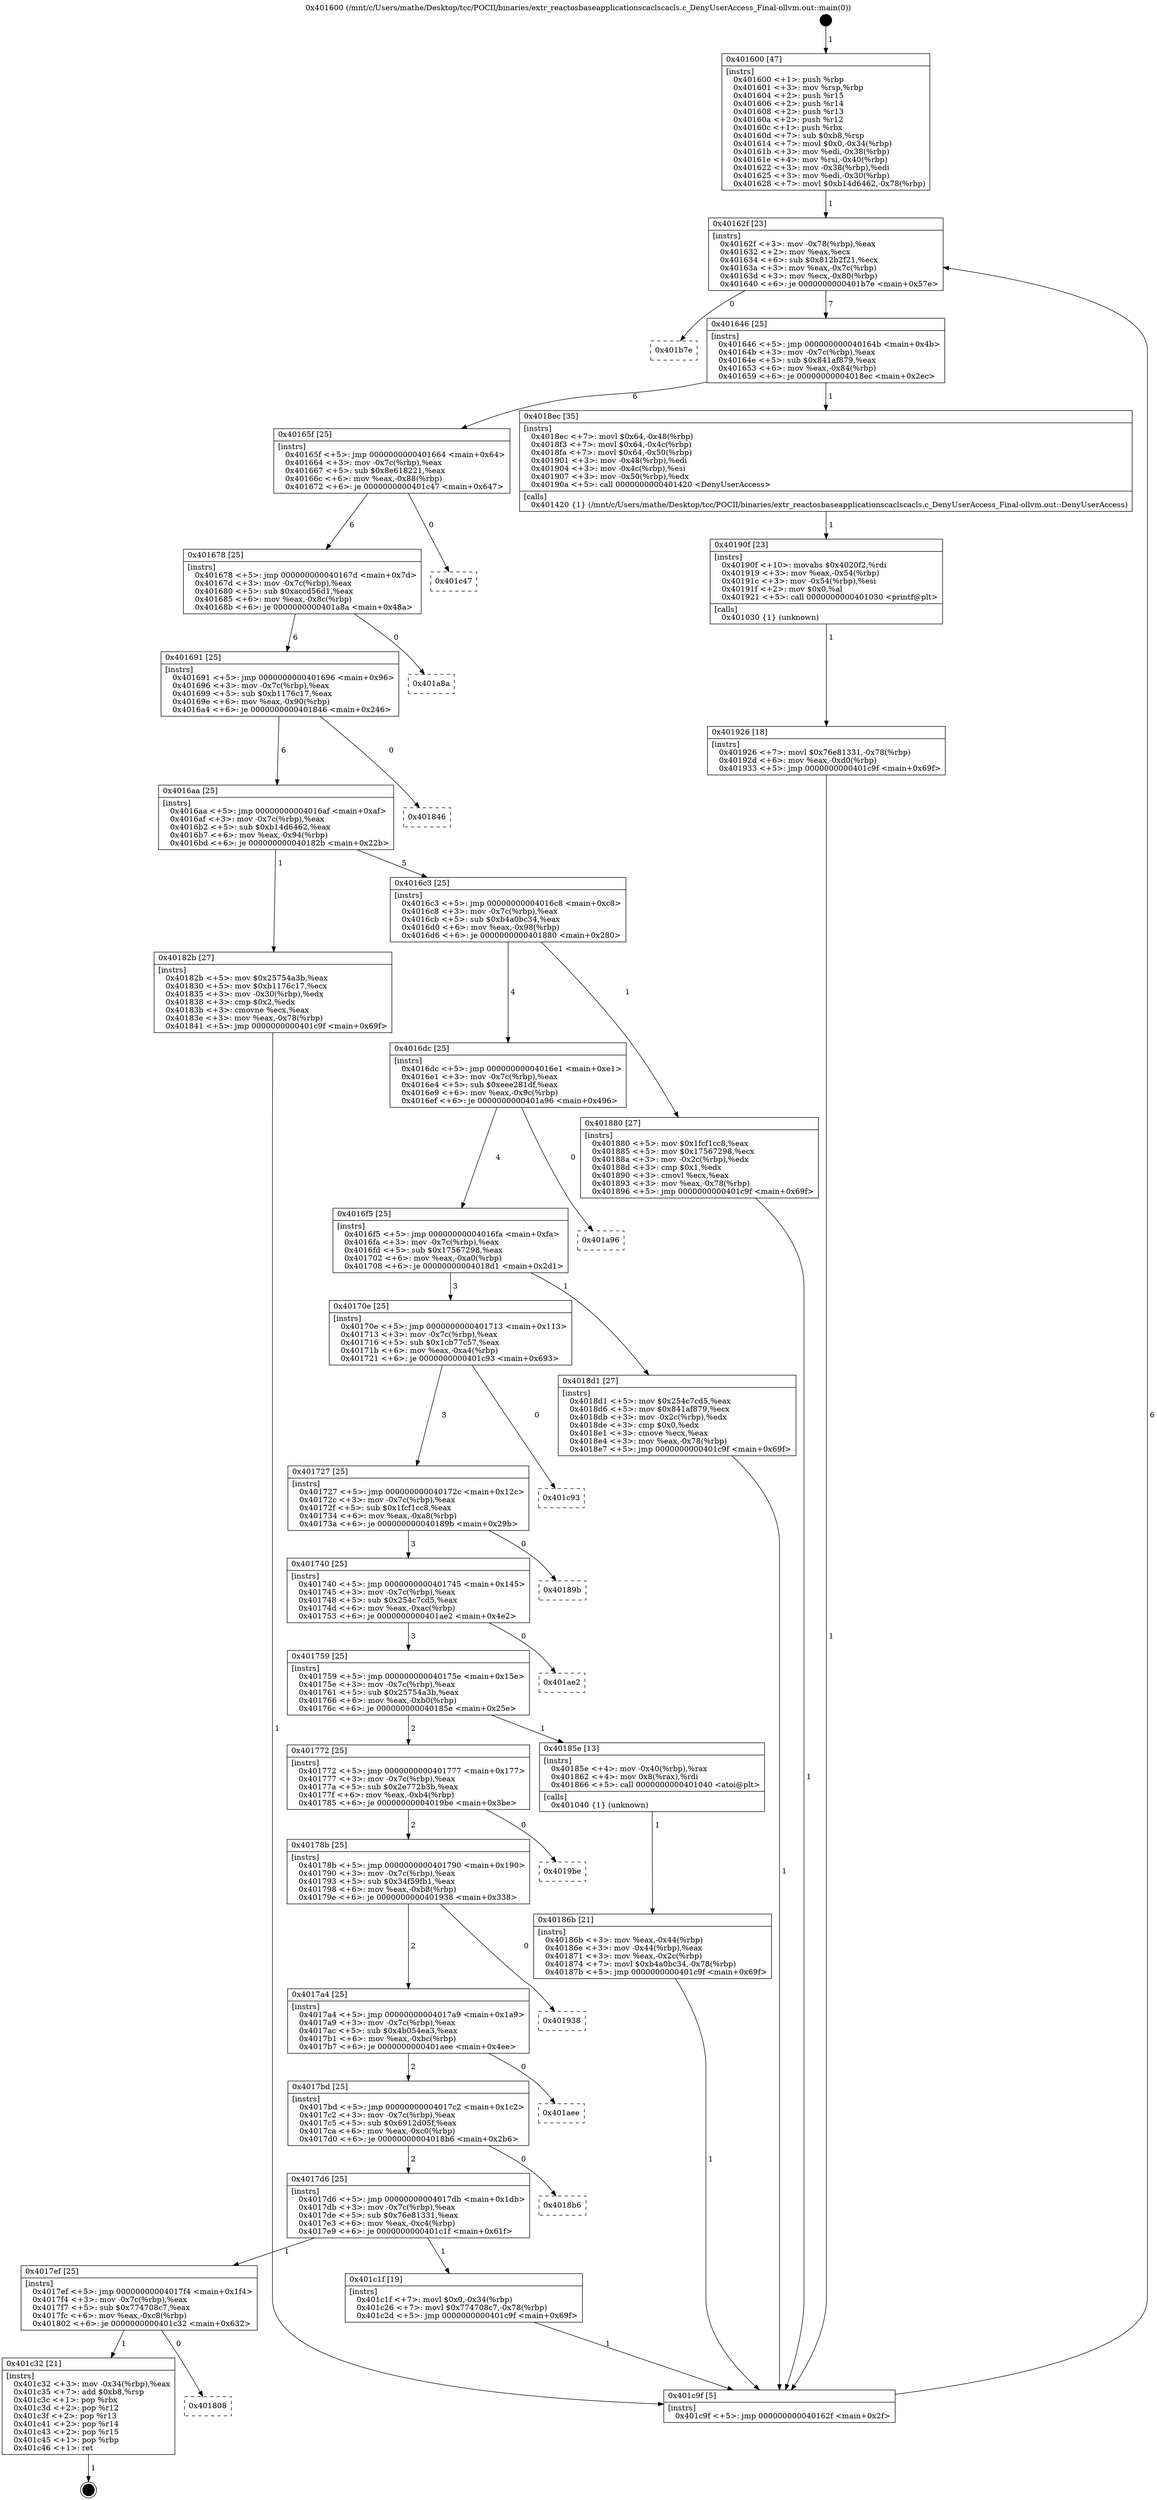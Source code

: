 digraph "0x401600" {
  label = "0x401600 (/mnt/c/Users/mathe/Desktop/tcc/POCII/binaries/extr_reactosbaseapplicationscaclscacls.c_DenyUserAccess_Final-ollvm.out::main(0))"
  labelloc = "t"
  node[shape=record]

  Entry [label="",width=0.3,height=0.3,shape=circle,fillcolor=black,style=filled]
  "0x40162f" [label="{
     0x40162f [23]\l
     | [instrs]\l
     &nbsp;&nbsp;0x40162f \<+3\>: mov -0x78(%rbp),%eax\l
     &nbsp;&nbsp;0x401632 \<+2\>: mov %eax,%ecx\l
     &nbsp;&nbsp;0x401634 \<+6\>: sub $0x812b2f21,%ecx\l
     &nbsp;&nbsp;0x40163a \<+3\>: mov %eax,-0x7c(%rbp)\l
     &nbsp;&nbsp;0x40163d \<+3\>: mov %ecx,-0x80(%rbp)\l
     &nbsp;&nbsp;0x401640 \<+6\>: je 0000000000401b7e \<main+0x57e\>\l
  }"]
  "0x401b7e" [label="{
     0x401b7e\l
  }", style=dashed]
  "0x401646" [label="{
     0x401646 [25]\l
     | [instrs]\l
     &nbsp;&nbsp;0x401646 \<+5\>: jmp 000000000040164b \<main+0x4b\>\l
     &nbsp;&nbsp;0x40164b \<+3\>: mov -0x7c(%rbp),%eax\l
     &nbsp;&nbsp;0x40164e \<+5\>: sub $0x841af879,%eax\l
     &nbsp;&nbsp;0x401653 \<+6\>: mov %eax,-0x84(%rbp)\l
     &nbsp;&nbsp;0x401659 \<+6\>: je 00000000004018ec \<main+0x2ec\>\l
  }"]
  Exit [label="",width=0.3,height=0.3,shape=circle,fillcolor=black,style=filled,peripheries=2]
  "0x4018ec" [label="{
     0x4018ec [35]\l
     | [instrs]\l
     &nbsp;&nbsp;0x4018ec \<+7\>: movl $0x64,-0x48(%rbp)\l
     &nbsp;&nbsp;0x4018f3 \<+7\>: movl $0x64,-0x4c(%rbp)\l
     &nbsp;&nbsp;0x4018fa \<+7\>: movl $0x64,-0x50(%rbp)\l
     &nbsp;&nbsp;0x401901 \<+3\>: mov -0x48(%rbp),%edi\l
     &nbsp;&nbsp;0x401904 \<+3\>: mov -0x4c(%rbp),%esi\l
     &nbsp;&nbsp;0x401907 \<+3\>: mov -0x50(%rbp),%edx\l
     &nbsp;&nbsp;0x40190a \<+5\>: call 0000000000401420 \<DenyUserAccess\>\l
     | [calls]\l
     &nbsp;&nbsp;0x401420 \{1\} (/mnt/c/Users/mathe/Desktop/tcc/POCII/binaries/extr_reactosbaseapplicationscaclscacls.c_DenyUserAccess_Final-ollvm.out::DenyUserAccess)\l
  }"]
  "0x40165f" [label="{
     0x40165f [25]\l
     | [instrs]\l
     &nbsp;&nbsp;0x40165f \<+5\>: jmp 0000000000401664 \<main+0x64\>\l
     &nbsp;&nbsp;0x401664 \<+3\>: mov -0x7c(%rbp),%eax\l
     &nbsp;&nbsp;0x401667 \<+5\>: sub $0x8e618221,%eax\l
     &nbsp;&nbsp;0x40166c \<+6\>: mov %eax,-0x88(%rbp)\l
     &nbsp;&nbsp;0x401672 \<+6\>: je 0000000000401c47 \<main+0x647\>\l
  }"]
  "0x401808" [label="{
     0x401808\l
  }", style=dashed]
  "0x401c47" [label="{
     0x401c47\l
  }", style=dashed]
  "0x401678" [label="{
     0x401678 [25]\l
     | [instrs]\l
     &nbsp;&nbsp;0x401678 \<+5\>: jmp 000000000040167d \<main+0x7d\>\l
     &nbsp;&nbsp;0x40167d \<+3\>: mov -0x7c(%rbp),%eax\l
     &nbsp;&nbsp;0x401680 \<+5\>: sub $0xaccd56d1,%eax\l
     &nbsp;&nbsp;0x401685 \<+6\>: mov %eax,-0x8c(%rbp)\l
     &nbsp;&nbsp;0x40168b \<+6\>: je 0000000000401a8a \<main+0x48a\>\l
  }"]
  "0x401c32" [label="{
     0x401c32 [21]\l
     | [instrs]\l
     &nbsp;&nbsp;0x401c32 \<+3\>: mov -0x34(%rbp),%eax\l
     &nbsp;&nbsp;0x401c35 \<+7\>: add $0xb8,%rsp\l
     &nbsp;&nbsp;0x401c3c \<+1\>: pop %rbx\l
     &nbsp;&nbsp;0x401c3d \<+2\>: pop %r12\l
     &nbsp;&nbsp;0x401c3f \<+2\>: pop %r13\l
     &nbsp;&nbsp;0x401c41 \<+2\>: pop %r14\l
     &nbsp;&nbsp;0x401c43 \<+2\>: pop %r15\l
     &nbsp;&nbsp;0x401c45 \<+1\>: pop %rbp\l
     &nbsp;&nbsp;0x401c46 \<+1\>: ret\l
  }"]
  "0x401a8a" [label="{
     0x401a8a\l
  }", style=dashed]
  "0x401691" [label="{
     0x401691 [25]\l
     | [instrs]\l
     &nbsp;&nbsp;0x401691 \<+5\>: jmp 0000000000401696 \<main+0x96\>\l
     &nbsp;&nbsp;0x401696 \<+3\>: mov -0x7c(%rbp),%eax\l
     &nbsp;&nbsp;0x401699 \<+5\>: sub $0xb1176c17,%eax\l
     &nbsp;&nbsp;0x40169e \<+6\>: mov %eax,-0x90(%rbp)\l
     &nbsp;&nbsp;0x4016a4 \<+6\>: je 0000000000401846 \<main+0x246\>\l
  }"]
  "0x4017ef" [label="{
     0x4017ef [25]\l
     | [instrs]\l
     &nbsp;&nbsp;0x4017ef \<+5\>: jmp 00000000004017f4 \<main+0x1f4\>\l
     &nbsp;&nbsp;0x4017f4 \<+3\>: mov -0x7c(%rbp),%eax\l
     &nbsp;&nbsp;0x4017f7 \<+5\>: sub $0x774708c7,%eax\l
     &nbsp;&nbsp;0x4017fc \<+6\>: mov %eax,-0xc8(%rbp)\l
     &nbsp;&nbsp;0x401802 \<+6\>: je 0000000000401c32 \<main+0x632\>\l
  }"]
  "0x401846" [label="{
     0x401846\l
  }", style=dashed]
  "0x4016aa" [label="{
     0x4016aa [25]\l
     | [instrs]\l
     &nbsp;&nbsp;0x4016aa \<+5\>: jmp 00000000004016af \<main+0xaf\>\l
     &nbsp;&nbsp;0x4016af \<+3\>: mov -0x7c(%rbp),%eax\l
     &nbsp;&nbsp;0x4016b2 \<+5\>: sub $0xb14d6462,%eax\l
     &nbsp;&nbsp;0x4016b7 \<+6\>: mov %eax,-0x94(%rbp)\l
     &nbsp;&nbsp;0x4016bd \<+6\>: je 000000000040182b \<main+0x22b\>\l
  }"]
  "0x401c1f" [label="{
     0x401c1f [19]\l
     | [instrs]\l
     &nbsp;&nbsp;0x401c1f \<+7\>: movl $0x0,-0x34(%rbp)\l
     &nbsp;&nbsp;0x401c26 \<+7\>: movl $0x774708c7,-0x78(%rbp)\l
     &nbsp;&nbsp;0x401c2d \<+5\>: jmp 0000000000401c9f \<main+0x69f\>\l
  }"]
  "0x40182b" [label="{
     0x40182b [27]\l
     | [instrs]\l
     &nbsp;&nbsp;0x40182b \<+5\>: mov $0x25754a3b,%eax\l
     &nbsp;&nbsp;0x401830 \<+5\>: mov $0xb1176c17,%ecx\l
     &nbsp;&nbsp;0x401835 \<+3\>: mov -0x30(%rbp),%edx\l
     &nbsp;&nbsp;0x401838 \<+3\>: cmp $0x2,%edx\l
     &nbsp;&nbsp;0x40183b \<+3\>: cmovne %ecx,%eax\l
     &nbsp;&nbsp;0x40183e \<+3\>: mov %eax,-0x78(%rbp)\l
     &nbsp;&nbsp;0x401841 \<+5\>: jmp 0000000000401c9f \<main+0x69f\>\l
  }"]
  "0x4016c3" [label="{
     0x4016c3 [25]\l
     | [instrs]\l
     &nbsp;&nbsp;0x4016c3 \<+5\>: jmp 00000000004016c8 \<main+0xc8\>\l
     &nbsp;&nbsp;0x4016c8 \<+3\>: mov -0x7c(%rbp),%eax\l
     &nbsp;&nbsp;0x4016cb \<+5\>: sub $0xb4a0bc34,%eax\l
     &nbsp;&nbsp;0x4016d0 \<+6\>: mov %eax,-0x98(%rbp)\l
     &nbsp;&nbsp;0x4016d6 \<+6\>: je 0000000000401880 \<main+0x280\>\l
  }"]
  "0x401c9f" [label="{
     0x401c9f [5]\l
     | [instrs]\l
     &nbsp;&nbsp;0x401c9f \<+5\>: jmp 000000000040162f \<main+0x2f\>\l
  }"]
  "0x401600" [label="{
     0x401600 [47]\l
     | [instrs]\l
     &nbsp;&nbsp;0x401600 \<+1\>: push %rbp\l
     &nbsp;&nbsp;0x401601 \<+3\>: mov %rsp,%rbp\l
     &nbsp;&nbsp;0x401604 \<+2\>: push %r15\l
     &nbsp;&nbsp;0x401606 \<+2\>: push %r14\l
     &nbsp;&nbsp;0x401608 \<+2\>: push %r13\l
     &nbsp;&nbsp;0x40160a \<+2\>: push %r12\l
     &nbsp;&nbsp;0x40160c \<+1\>: push %rbx\l
     &nbsp;&nbsp;0x40160d \<+7\>: sub $0xb8,%rsp\l
     &nbsp;&nbsp;0x401614 \<+7\>: movl $0x0,-0x34(%rbp)\l
     &nbsp;&nbsp;0x40161b \<+3\>: mov %edi,-0x38(%rbp)\l
     &nbsp;&nbsp;0x40161e \<+4\>: mov %rsi,-0x40(%rbp)\l
     &nbsp;&nbsp;0x401622 \<+3\>: mov -0x38(%rbp),%edi\l
     &nbsp;&nbsp;0x401625 \<+3\>: mov %edi,-0x30(%rbp)\l
     &nbsp;&nbsp;0x401628 \<+7\>: movl $0xb14d6462,-0x78(%rbp)\l
  }"]
  "0x4017d6" [label="{
     0x4017d6 [25]\l
     | [instrs]\l
     &nbsp;&nbsp;0x4017d6 \<+5\>: jmp 00000000004017db \<main+0x1db\>\l
     &nbsp;&nbsp;0x4017db \<+3\>: mov -0x7c(%rbp),%eax\l
     &nbsp;&nbsp;0x4017de \<+5\>: sub $0x76e81331,%eax\l
     &nbsp;&nbsp;0x4017e3 \<+6\>: mov %eax,-0xc4(%rbp)\l
     &nbsp;&nbsp;0x4017e9 \<+6\>: je 0000000000401c1f \<main+0x61f\>\l
  }"]
  "0x401880" [label="{
     0x401880 [27]\l
     | [instrs]\l
     &nbsp;&nbsp;0x401880 \<+5\>: mov $0x1fcf1cc8,%eax\l
     &nbsp;&nbsp;0x401885 \<+5\>: mov $0x17567298,%ecx\l
     &nbsp;&nbsp;0x40188a \<+3\>: mov -0x2c(%rbp),%edx\l
     &nbsp;&nbsp;0x40188d \<+3\>: cmp $0x1,%edx\l
     &nbsp;&nbsp;0x401890 \<+3\>: cmovl %ecx,%eax\l
     &nbsp;&nbsp;0x401893 \<+3\>: mov %eax,-0x78(%rbp)\l
     &nbsp;&nbsp;0x401896 \<+5\>: jmp 0000000000401c9f \<main+0x69f\>\l
  }"]
  "0x4016dc" [label="{
     0x4016dc [25]\l
     | [instrs]\l
     &nbsp;&nbsp;0x4016dc \<+5\>: jmp 00000000004016e1 \<main+0xe1\>\l
     &nbsp;&nbsp;0x4016e1 \<+3\>: mov -0x7c(%rbp),%eax\l
     &nbsp;&nbsp;0x4016e4 \<+5\>: sub $0xeee281df,%eax\l
     &nbsp;&nbsp;0x4016e9 \<+6\>: mov %eax,-0x9c(%rbp)\l
     &nbsp;&nbsp;0x4016ef \<+6\>: je 0000000000401a96 \<main+0x496\>\l
  }"]
  "0x4018b6" [label="{
     0x4018b6\l
  }", style=dashed]
  "0x401a96" [label="{
     0x401a96\l
  }", style=dashed]
  "0x4016f5" [label="{
     0x4016f5 [25]\l
     | [instrs]\l
     &nbsp;&nbsp;0x4016f5 \<+5\>: jmp 00000000004016fa \<main+0xfa\>\l
     &nbsp;&nbsp;0x4016fa \<+3\>: mov -0x7c(%rbp),%eax\l
     &nbsp;&nbsp;0x4016fd \<+5\>: sub $0x17567298,%eax\l
     &nbsp;&nbsp;0x401702 \<+6\>: mov %eax,-0xa0(%rbp)\l
     &nbsp;&nbsp;0x401708 \<+6\>: je 00000000004018d1 \<main+0x2d1\>\l
  }"]
  "0x4017bd" [label="{
     0x4017bd [25]\l
     | [instrs]\l
     &nbsp;&nbsp;0x4017bd \<+5\>: jmp 00000000004017c2 \<main+0x1c2\>\l
     &nbsp;&nbsp;0x4017c2 \<+3\>: mov -0x7c(%rbp),%eax\l
     &nbsp;&nbsp;0x4017c5 \<+5\>: sub $0x6912d05f,%eax\l
     &nbsp;&nbsp;0x4017ca \<+6\>: mov %eax,-0xc0(%rbp)\l
     &nbsp;&nbsp;0x4017d0 \<+6\>: je 00000000004018b6 \<main+0x2b6\>\l
  }"]
  "0x4018d1" [label="{
     0x4018d1 [27]\l
     | [instrs]\l
     &nbsp;&nbsp;0x4018d1 \<+5\>: mov $0x254c7cd5,%eax\l
     &nbsp;&nbsp;0x4018d6 \<+5\>: mov $0x841af879,%ecx\l
     &nbsp;&nbsp;0x4018db \<+3\>: mov -0x2c(%rbp),%edx\l
     &nbsp;&nbsp;0x4018de \<+3\>: cmp $0x0,%edx\l
     &nbsp;&nbsp;0x4018e1 \<+3\>: cmove %ecx,%eax\l
     &nbsp;&nbsp;0x4018e4 \<+3\>: mov %eax,-0x78(%rbp)\l
     &nbsp;&nbsp;0x4018e7 \<+5\>: jmp 0000000000401c9f \<main+0x69f\>\l
  }"]
  "0x40170e" [label="{
     0x40170e [25]\l
     | [instrs]\l
     &nbsp;&nbsp;0x40170e \<+5\>: jmp 0000000000401713 \<main+0x113\>\l
     &nbsp;&nbsp;0x401713 \<+3\>: mov -0x7c(%rbp),%eax\l
     &nbsp;&nbsp;0x401716 \<+5\>: sub $0x1cb77c57,%eax\l
     &nbsp;&nbsp;0x40171b \<+6\>: mov %eax,-0xa4(%rbp)\l
     &nbsp;&nbsp;0x401721 \<+6\>: je 0000000000401c93 \<main+0x693\>\l
  }"]
  "0x401aee" [label="{
     0x401aee\l
  }", style=dashed]
  "0x401c93" [label="{
     0x401c93\l
  }", style=dashed]
  "0x401727" [label="{
     0x401727 [25]\l
     | [instrs]\l
     &nbsp;&nbsp;0x401727 \<+5\>: jmp 000000000040172c \<main+0x12c\>\l
     &nbsp;&nbsp;0x40172c \<+3\>: mov -0x7c(%rbp),%eax\l
     &nbsp;&nbsp;0x40172f \<+5\>: sub $0x1fcf1cc8,%eax\l
     &nbsp;&nbsp;0x401734 \<+6\>: mov %eax,-0xa8(%rbp)\l
     &nbsp;&nbsp;0x40173a \<+6\>: je 000000000040189b \<main+0x29b\>\l
  }"]
  "0x4017a4" [label="{
     0x4017a4 [25]\l
     | [instrs]\l
     &nbsp;&nbsp;0x4017a4 \<+5\>: jmp 00000000004017a9 \<main+0x1a9\>\l
     &nbsp;&nbsp;0x4017a9 \<+3\>: mov -0x7c(%rbp),%eax\l
     &nbsp;&nbsp;0x4017ac \<+5\>: sub $0x4b054ea3,%eax\l
     &nbsp;&nbsp;0x4017b1 \<+6\>: mov %eax,-0xbc(%rbp)\l
     &nbsp;&nbsp;0x4017b7 \<+6\>: je 0000000000401aee \<main+0x4ee\>\l
  }"]
  "0x40189b" [label="{
     0x40189b\l
  }", style=dashed]
  "0x401740" [label="{
     0x401740 [25]\l
     | [instrs]\l
     &nbsp;&nbsp;0x401740 \<+5\>: jmp 0000000000401745 \<main+0x145\>\l
     &nbsp;&nbsp;0x401745 \<+3\>: mov -0x7c(%rbp),%eax\l
     &nbsp;&nbsp;0x401748 \<+5\>: sub $0x254c7cd5,%eax\l
     &nbsp;&nbsp;0x40174d \<+6\>: mov %eax,-0xac(%rbp)\l
     &nbsp;&nbsp;0x401753 \<+6\>: je 0000000000401ae2 \<main+0x4e2\>\l
  }"]
  "0x401938" [label="{
     0x401938\l
  }", style=dashed]
  "0x401ae2" [label="{
     0x401ae2\l
  }", style=dashed]
  "0x401759" [label="{
     0x401759 [25]\l
     | [instrs]\l
     &nbsp;&nbsp;0x401759 \<+5\>: jmp 000000000040175e \<main+0x15e\>\l
     &nbsp;&nbsp;0x40175e \<+3\>: mov -0x7c(%rbp),%eax\l
     &nbsp;&nbsp;0x401761 \<+5\>: sub $0x25754a3b,%eax\l
     &nbsp;&nbsp;0x401766 \<+6\>: mov %eax,-0xb0(%rbp)\l
     &nbsp;&nbsp;0x40176c \<+6\>: je 000000000040185e \<main+0x25e\>\l
  }"]
  "0x40178b" [label="{
     0x40178b [25]\l
     | [instrs]\l
     &nbsp;&nbsp;0x40178b \<+5\>: jmp 0000000000401790 \<main+0x190\>\l
     &nbsp;&nbsp;0x401790 \<+3\>: mov -0x7c(%rbp),%eax\l
     &nbsp;&nbsp;0x401793 \<+5\>: sub $0x34f59fb1,%eax\l
     &nbsp;&nbsp;0x401798 \<+6\>: mov %eax,-0xb8(%rbp)\l
     &nbsp;&nbsp;0x40179e \<+6\>: je 0000000000401938 \<main+0x338\>\l
  }"]
  "0x40185e" [label="{
     0x40185e [13]\l
     | [instrs]\l
     &nbsp;&nbsp;0x40185e \<+4\>: mov -0x40(%rbp),%rax\l
     &nbsp;&nbsp;0x401862 \<+4\>: mov 0x8(%rax),%rdi\l
     &nbsp;&nbsp;0x401866 \<+5\>: call 0000000000401040 \<atoi@plt\>\l
     | [calls]\l
     &nbsp;&nbsp;0x401040 \{1\} (unknown)\l
  }"]
  "0x401772" [label="{
     0x401772 [25]\l
     | [instrs]\l
     &nbsp;&nbsp;0x401772 \<+5\>: jmp 0000000000401777 \<main+0x177\>\l
     &nbsp;&nbsp;0x401777 \<+3\>: mov -0x7c(%rbp),%eax\l
     &nbsp;&nbsp;0x40177a \<+5\>: sub $0x2e772b3b,%eax\l
     &nbsp;&nbsp;0x40177f \<+6\>: mov %eax,-0xb4(%rbp)\l
     &nbsp;&nbsp;0x401785 \<+6\>: je 00000000004019be \<main+0x3be\>\l
  }"]
  "0x40186b" [label="{
     0x40186b [21]\l
     | [instrs]\l
     &nbsp;&nbsp;0x40186b \<+3\>: mov %eax,-0x44(%rbp)\l
     &nbsp;&nbsp;0x40186e \<+3\>: mov -0x44(%rbp),%eax\l
     &nbsp;&nbsp;0x401871 \<+3\>: mov %eax,-0x2c(%rbp)\l
     &nbsp;&nbsp;0x401874 \<+7\>: movl $0xb4a0bc34,-0x78(%rbp)\l
     &nbsp;&nbsp;0x40187b \<+5\>: jmp 0000000000401c9f \<main+0x69f\>\l
  }"]
  "0x40190f" [label="{
     0x40190f [23]\l
     | [instrs]\l
     &nbsp;&nbsp;0x40190f \<+10\>: movabs $0x4020f2,%rdi\l
     &nbsp;&nbsp;0x401919 \<+3\>: mov %eax,-0x54(%rbp)\l
     &nbsp;&nbsp;0x40191c \<+3\>: mov -0x54(%rbp),%esi\l
     &nbsp;&nbsp;0x40191f \<+2\>: mov $0x0,%al\l
     &nbsp;&nbsp;0x401921 \<+5\>: call 0000000000401030 \<printf@plt\>\l
     | [calls]\l
     &nbsp;&nbsp;0x401030 \{1\} (unknown)\l
  }"]
  "0x401926" [label="{
     0x401926 [18]\l
     | [instrs]\l
     &nbsp;&nbsp;0x401926 \<+7\>: movl $0x76e81331,-0x78(%rbp)\l
     &nbsp;&nbsp;0x40192d \<+6\>: mov %eax,-0xd0(%rbp)\l
     &nbsp;&nbsp;0x401933 \<+5\>: jmp 0000000000401c9f \<main+0x69f\>\l
  }"]
  "0x4019be" [label="{
     0x4019be\l
  }", style=dashed]
  Entry -> "0x401600" [label=" 1"]
  "0x40162f" -> "0x401b7e" [label=" 0"]
  "0x40162f" -> "0x401646" [label=" 7"]
  "0x401c32" -> Exit [label=" 1"]
  "0x401646" -> "0x4018ec" [label=" 1"]
  "0x401646" -> "0x40165f" [label=" 6"]
  "0x4017ef" -> "0x401808" [label=" 0"]
  "0x40165f" -> "0x401c47" [label=" 0"]
  "0x40165f" -> "0x401678" [label=" 6"]
  "0x4017ef" -> "0x401c32" [label=" 1"]
  "0x401678" -> "0x401a8a" [label=" 0"]
  "0x401678" -> "0x401691" [label=" 6"]
  "0x401c1f" -> "0x401c9f" [label=" 1"]
  "0x401691" -> "0x401846" [label=" 0"]
  "0x401691" -> "0x4016aa" [label=" 6"]
  "0x4017d6" -> "0x4017ef" [label=" 1"]
  "0x4016aa" -> "0x40182b" [label=" 1"]
  "0x4016aa" -> "0x4016c3" [label=" 5"]
  "0x40182b" -> "0x401c9f" [label=" 1"]
  "0x401600" -> "0x40162f" [label=" 1"]
  "0x401c9f" -> "0x40162f" [label=" 6"]
  "0x4017d6" -> "0x401c1f" [label=" 1"]
  "0x4016c3" -> "0x401880" [label=" 1"]
  "0x4016c3" -> "0x4016dc" [label=" 4"]
  "0x4017bd" -> "0x4017d6" [label=" 2"]
  "0x4016dc" -> "0x401a96" [label=" 0"]
  "0x4016dc" -> "0x4016f5" [label=" 4"]
  "0x4017bd" -> "0x4018b6" [label=" 0"]
  "0x4016f5" -> "0x4018d1" [label=" 1"]
  "0x4016f5" -> "0x40170e" [label=" 3"]
  "0x4017a4" -> "0x4017bd" [label=" 2"]
  "0x40170e" -> "0x401c93" [label=" 0"]
  "0x40170e" -> "0x401727" [label=" 3"]
  "0x4017a4" -> "0x401aee" [label=" 0"]
  "0x401727" -> "0x40189b" [label=" 0"]
  "0x401727" -> "0x401740" [label=" 3"]
  "0x40178b" -> "0x4017a4" [label=" 2"]
  "0x401740" -> "0x401ae2" [label=" 0"]
  "0x401740" -> "0x401759" [label=" 3"]
  "0x40178b" -> "0x401938" [label=" 0"]
  "0x401759" -> "0x40185e" [label=" 1"]
  "0x401759" -> "0x401772" [label=" 2"]
  "0x40185e" -> "0x40186b" [label=" 1"]
  "0x40186b" -> "0x401c9f" [label=" 1"]
  "0x401880" -> "0x401c9f" [label=" 1"]
  "0x4018d1" -> "0x401c9f" [label=" 1"]
  "0x4018ec" -> "0x40190f" [label=" 1"]
  "0x40190f" -> "0x401926" [label=" 1"]
  "0x401926" -> "0x401c9f" [label=" 1"]
  "0x401772" -> "0x40178b" [label=" 2"]
  "0x401772" -> "0x4019be" [label=" 0"]
}
